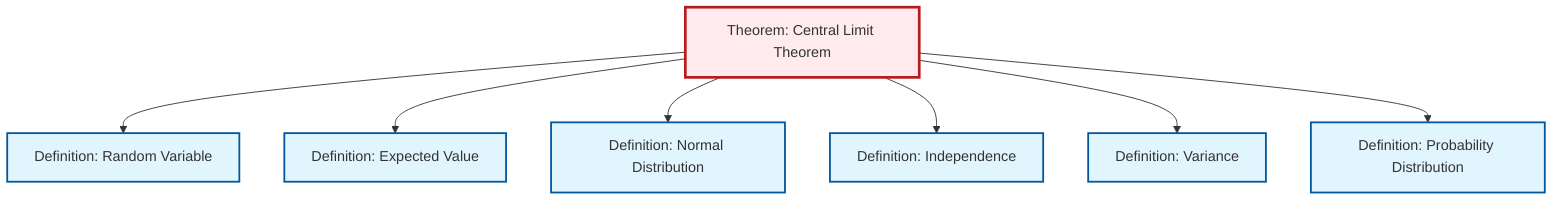 graph TD
    classDef definition fill:#e1f5fe,stroke:#01579b,stroke-width:2px
    classDef theorem fill:#f3e5f5,stroke:#4a148c,stroke-width:2px
    classDef axiom fill:#fff3e0,stroke:#e65100,stroke-width:2px
    classDef example fill:#e8f5e9,stroke:#1b5e20,stroke-width:2px
    classDef current fill:#ffebee,stroke:#b71c1c,stroke-width:3px
    def-probability-distribution["Definition: Probability Distribution"]:::definition
    thm-central-limit["Theorem: Central Limit Theorem"]:::theorem
    def-random-variable["Definition: Random Variable"]:::definition
    def-variance["Definition: Variance"]:::definition
    def-independence["Definition: Independence"]:::definition
    def-expectation["Definition: Expected Value"]:::definition
    def-normal-distribution["Definition: Normal Distribution"]:::definition
    thm-central-limit --> def-random-variable
    thm-central-limit --> def-expectation
    thm-central-limit --> def-normal-distribution
    thm-central-limit --> def-independence
    thm-central-limit --> def-variance
    thm-central-limit --> def-probability-distribution
    class thm-central-limit current